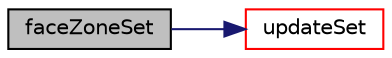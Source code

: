 digraph "faceZoneSet"
{
  bgcolor="transparent";
  edge [fontname="Helvetica",fontsize="10",labelfontname="Helvetica",labelfontsize="10"];
  node [fontname="Helvetica",fontsize="10",shape=record];
  rankdir="LR";
  Node862 [label="faceZoneSet",height=0.2,width=0.4,color="black", fillcolor="grey75", style="filled", fontcolor="black"];
  Node862 -> Node863 [color="midnightblue",fontsize="10",style="solid",fontname="Helvetica"];
  Node863 [label="updateSet",height=0.2,width=0.4,color="red",URL="$a26585.html#afc9e2e914d3928dd7281d2ac71452052",tooltip="Sort addressing and make faceSet part consistent with addressing. "];
}

